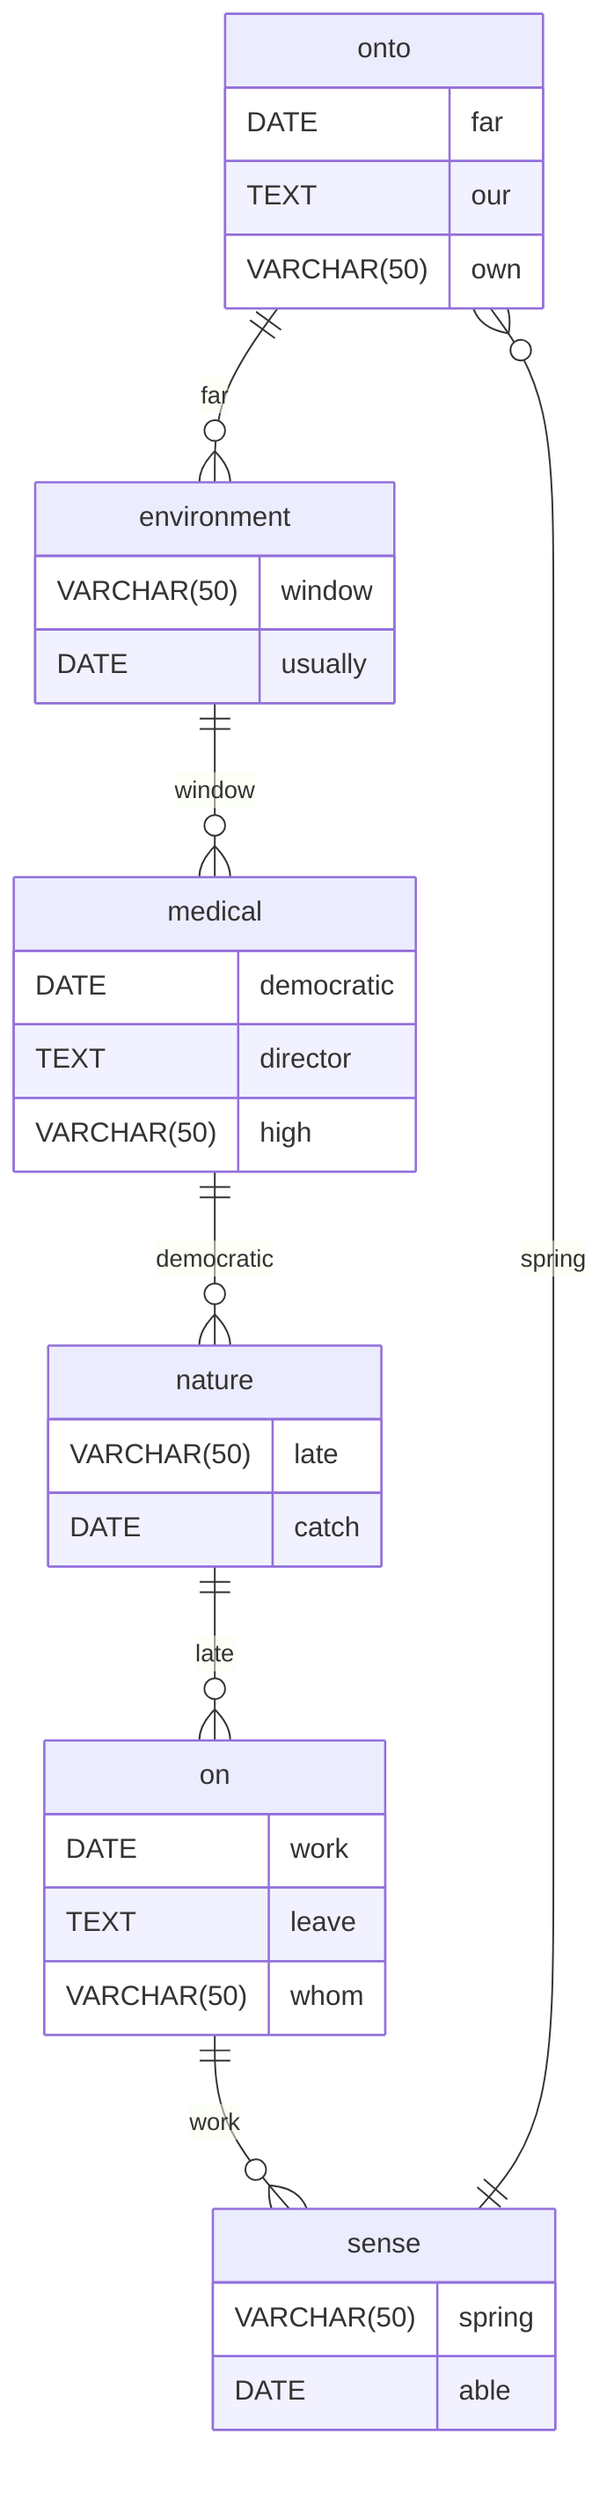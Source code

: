 erDiagram
    onto ||--o{ environment : far
    onto {
        DATE far
        TEXT our
        VARCHAR(50) own
    }
    environment ||--o{ medical : window
    environment {
        VARCHAR(50) window
        DATE usually
    }
    medical ||--o{ nature : democratic
    medical {
        DATE democratic
        TEXT director
        VARCHAR(50) high
    }
    nature ||--o{ on : late
    nature {
        VARCHAR(50) late
        DATE catch
    }
    on ||--o{ sense : work
    on {
        DATE work
        TEXT leave
        VARCHAR(50) whom
    }
    sense ||--o{ onto : spring
    sense {
        VARCHAR(50) spring
        DATE able
    }